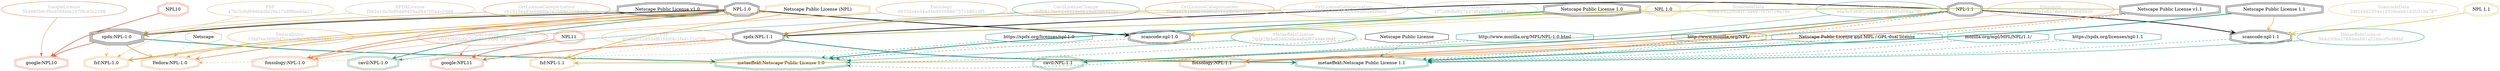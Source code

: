 strict digraph {
    node [shape=box];
    graph [splines=curved];
    3108 [label="SPDXLicense\nf562e1da3bd5dd9459a084700a4c2dd8"
         ,fontcolor=gray
         ,color="#b8bf62"
         ,fillcolor="beige;1"
         ,shape=ellipse];
    3109 [label="spdx:NPL-1.0"
         ,shape=tripleoctagon];
    3110 [label="NPL-1.0"
         ,shape=doubleoctagon];
    3111 [label="Netscape Public License v1.0"
         ,shape=doubleoctagon];
    3115 [label="SPDXLicense\n1f72d8dbdf272279fabfbb19fb81ad5b"
         ,fontcolor=gray
         ,color="#b8bf62"
         ,fillcolor="beige;1"
         ,shape=ellipse];
    3116 [label="spdx:NPL-1.1"
         ,shape=doubleoctagon];
    3117 [label="NPL-1.1"
         ,shape=doubleoctagon];
    3118 [label="Netscape Public License v1.1"
         ,shape=doubleoctagon];
    5746 [label="GoogleLicense\n354865b6cf9a4088bfe2d7f8ce3c2298"
         ,fontcolor=gray
         ,color="#e06f45"
         ,fillcolor="beige;1"
         ,shape=ellipse];
    5747 [label="google:NPL10"
         ,color="#e06f45"
         ,shape=doubleoctagon];
    5748 [label=NPL10
         ,color="#e06f45"
         ,shape=doubleoctagon];
    5749 [label="GoogleLicense\nc02356b2c0c7e3a95934bd7287506b56"
         ,fontcolor=gray
         ,color="#e06f45"
         ,fillcolor="beige;1"
         ,shape=ellipse];
    5750 [label="google:NPL11"
         ,color="#e06f45"
         ,shape=doubleoctagon];
    5751 [label=NPL11
         ,color="#e06f45"
         ,shape=doubleoctagon];
    8197 [label="FedoraEntry\n15bf7ea369f3d7cca3e8ad6e3ae33441"
         ,fontcolor=gray
         ,color="#e09d4b"
         ,fillcolor="beige;1"
         ,shape=ellipse];
    8198 [label="Fedora:NPL-1.0"
         ,color="#e09d4b"
         ,shape=doubleoctagon];
    8199 [label="Netscape Public License"
         ,shape=octagon];
    8200 [label=Netscape
         ,color="#e09d4b"
         ,shape=octagon];
    10346 [label="FSF\n47bc5c6d69dbadfa29a17b8f8bedda21"
          ,fontcolor=gray
          ,color="#deb256"
          ,fillcolor="beige;1"
          ,shape=ellipse];
    10347 [label="fsf:NPL-1.0"
          ,color="#deb256"
          ,shape=doubleoctagon];
    10348 [label="Netscape Public License (NPL)"
          ,color="#deb256"
          ,shape=doubleoctagon];
    10351 [label="FSF\nb099b222d55af81fd0f4c1fa4122e7d9"
          ,fontcolor=gray
          ,color="#deb256"
          ,fillcolor="beige;1"
          ,shape=ellipse];
    10352 [label="fsf:NPL-1.1"
          ,color="#deb256"
          ,shape=doubleoctagon];
    20748 [label="ScancodeData\n5cf983cf229581f75a607f57b719a19e"
          ,fontcolor=gray
          ,color="#dac767"
          ,fillcolor="beige;1"
          ,shape=ellipse];
    20749 [label="scancode:npl-1.0"
          ,shape=doubleoctagon];
    20750 [label="NPL 1.0"
          ,color="#dac767"
          ,shape=doubleoctagon];
    20751 [label="Netscape Public License 1.0"
          ,shape=doubleoctagon];
    20756 [label="ScancodeData\n2df244d2354e12559cebb1b3b31ba787"
          ,fontcolor=gray
          ,color="#dac767"
          ,fillcolor="beige;1"
          ,shape=ellipse];
    20757 [label="scancode:npl-1.1"
          ,shape=doubleoctagon];
    20758 [label="NPL 1.1"
          ,color="#dac767"
          ,shape=doubleoctagon];
    20759 [label="Netscape Public License 1.1"
          ,shape=doubleoctagon];
    26491 [label="Fossology\nd633da4e54ad4b995086b7571b8510f5"
          ,fontcolor=gray
          ,color="#e18745"
          ,fillcolor="beige;1"
          ,shape=ellipse];
    26492 [label="fossology:NPL-1.0"
          ,color="#e18745"
          ,shape=doubleoctagon];
    26622 [label="Fossology\n39e6fd698f2fe1e6378c0c8718685938"
          ,fontcolor=gray
          ,color="#e18745"
          ,fillcolor="beige;1"
          ,shape=ellipse];
    26623 [label="fossology:NPL-1.1"
          ,color="#e18745"
          ,shape=doubleoctagon];
    35101 [label="OrtLicenseCategorization\ncb1515ea83e698f0e7e7569d7569dafe"
          ,fontcolor=gray
          ,color="#e06f45"
          ,fillcolor="beige;1"
          ,shape=ellipse];
    35102 [label="OrtLicenseCategorization\nf0a9a816189dc16d8025152d65e551ad"
          ,fontcolor=gray
          ,color="#e06f45"
          ,fillcolor="beige;1"
          ,shape=ellipse];
    36219 [label="OrtLicenseCategorization\nb988922570705345d2688df02e4f6ece"
          ,fontcolor=gray
          ,color="#e09d4b"
          ,fillcolor="beige;1"
          ,shape=ellipse];
    37273 [label="CavilLicenseChange\n06ff0810ae6d4802de6610cd7883572c"
          ,fontcolor=gray
          ,color="#379469"
          ,fillcolor="beige;1"
          ,shape=ellipse];
    37274 [label="cavil:NPL-1.0"
          ,color="#379469"
          ,shape=doubleoctagon];
    37275 [label="CavilLicenseChange\ne6e5c5369f1cc94ca9304595d084a78f"
          ,fontcolor=gray
          ,color="#379469"
          ,fillcolor="beige;1"
          ,shape=ellipse];
    37276 [label="cavil:NPL-1.1"
          ,color="#379469"
          ,shape=doubleoctagon];
    45927 [label="MetaeffektLicense\n9b4d30be27694ea891a526bcd5cf46bf"
          ,fontcolor=gray
          ,color="#00876c"
          ,fillcolor="beige;1"
          ,shape=ellipse];
    45928 [label="metaeffekt:Netscape Public License 1.1"
          ,color="#00876c"
          ,shape=doubleoctagon];
    45929 [label="http://www.mozilla.org/NPL/"
          ,color="#00876c"
          ,shape=octagon];
    45931 [label="Netscape Public License and MPL / GPL dual license"
          ,color="#00876c"
          ,shape=octagon];
    45932 [label="mozilla.org/mpl/MPL/NPL/1.1/"
          ,color="#00876c"
          ,shape=octagon];
    45933 [label="https://spdx.org/licenses/npl-1.1"
          ,color="#00876c"
          ,shape=octagon];
    45935 [label="MetaeffektLicense\n76d47fb5a836920fe4e83f87494c184f"
          ,fontcolor=gray
          ,color="#00876c"
          ,fillcolor="beige;1"
          ,shape=ellipse];
    45936 [label="metaeffekt:Netscape Public License 1.0"
          ,color="#00876c"
          ,shape=doubleoctagon];
    45937 [label="http://www.mozilla.org/MPL/NPL-1.0.html"
          ,color="#00876c"
          ,shape=octagon];
    45939 [label="https://spdx.org/licenses/npl-1.0"
          ,color="#00876c"
          ,shape=octagon];
    3108 -> 3109 [weight=0.5
                 ,color="#b8bf62"];
    3109 -> 5747 [style=bold
                 ,arrowhead=vee
                 ,weight=0.7
                 ,color="#e06f45"];
    3109 -> 8198 [style=bold
                 ,arrowhead=vee
                 ,weight=0.7
                 ,color="#e09d4b"];
    3109 -> 10347 [style=dashed
                  ,arrowhead=vee
                  ,weight=0.5
                  ,color="#deb256"];
    3109 -> 45936 [style=bold
                  ,arrowhead=vee
                  ,weight=0.7
                  ,color="#00876c"];
    3110 -> 3109 [style=bold
                 ,arrowhead=vee
                 ,weight=0.7];
    3110 -> 8198 [style=bold
                 ,arrowhead=vee
                 ,weight=0.7
                 ,color="#e09d4b"];
    3110 -> 10347 [style=bold
                  ,arrowhead=vee
                  ,weight=0.7
                  ,color="#deb256"];
    3110 -> 20749 [style=bold
                  ,arrowhead=vee
                  ,weight=0.7];
    3110 -> 26492 [style=bold
                  ,arrowhead=vee
                  ,weight=0.7
                  ,color="#e18745"];
    3110 -> 37274 [style=bold
                  ,arrowhead=vee
                  ,weight=0.7
                  ,color="#379469"];
    3110 -> 37274 [style=bold
                  ,arrowhead=vee
                  ,weight=0.7
                  ,color="#379469"];
    3111 -> 3109 [style=bold
                 ,arrowhead=vee
                 ,weight=0.7
                 ,color="#b8bf62"];
    3111 -> 26492 [style=bold
                  ,arrowhead=vee
                  ,weight=0.7
                  ,color="#e18745"];
    3115 -> 3116 [weight=0.5
                 ,color="#b8bf62"];
    3116 -> 5750 [style=bold
                 ,arrowhead=vee
                 ,weight=0.7
                 ,color="#e06f45"];
    3116 -> 10352 [style=dashed
                  ,arrowhead=vee
                  ,weight=0.5
                  ,color="#deb256"];
    3116 -> 45928 [style=bold
                  ,arrowhead=vee
                  ,weight=0.7
                  ,color="#00876c"];
    3117 -> 3116 [style=bold
                 ,arrowhead=vee
                 ,weight=0.7];
    3117 -> 10352 [style=bold
                  ,arrowhead=vee
                  ,weight=0.7
                  ,color="#deb256"];
    3117 -> 20757 [style=bold
                  ,arrowhead=vee
                  ,weight=0.7];
    3117 -> 26623 [style=bold
                  ,arrowhead=vee
                  ,weight=0.7
                  ,color="#e18745"];
    3117 -> 37276 [style=bold
                  ,arrowhead=vee
                  ,weight=0.7
                  ,color="#379469"];
    3117 -> 37276 [style=bold
                  ,arrowhead=vee
                  ,weight=0.7
                  ,color="#379469"];
    3117 -> 45928 [style=dashed
                  ,arrowhead=vee
                  ,weight=0.5
                  ,color="#00876c"];
    3118 -> 3116 [style=bold
                 ,arrowhead=vee
                 ,weight=0.7
                 ,color="#b8bf62"];
    3118 -> 26623 [style=bold
                  ,arrowhead=vee
                  ,weight=0.7
                  ,color="#e18745"];
    3118 -> 45928 [style=dashed
                  ,arrowhead=vee
                  ,weight=0.5
                  ,color="#00876c"];
    5746 -> 5747 [weight=0.5
                 ,color="#e06f45"];
    5748 -> 5747 [style=bold
                 ,arrowhead=vee
                 ,weight=0.7
                 ,color="#e06f45"];
    5749 -> 5750 [weight=0.5
                 ,color="#e06f45"];
    5751 -> 5750 [style=bold
                 ,arrowhead=vee
                 ,weight=0.7
                 ,color="#e06f45"];
    8197 -> 8198 [weight=0.5
                 ,color="#e09d4b"];
    8199 -> 8198 [style=dashed
                 ,arrowhead=vee
                 ,weight=0.5
                 ,color="#e09d4b"];
    8199 -> 45928 [style=dashed
                  ,arrowhead=vee
                  ,weight=0.5
                  ,color="#00876c"];
    8199 -> 45936 [style=dashed
                  ,arrowhead=vee
                  ,weight=0.5
                  ,color="#00876c"];
    8200 -> 8198 [style=dashed
                 ,arrowhead=vee
                 ,weight=0.5
                 ,color="#e09d4b"];
    10346 -> 10347 [weight=0.5
                   ,color="#deb256"];
    10348 -> 10347 [style=bold
                   ,arrowhead=vee
                   ,weight=0.7
                   ,color="#deb256"];
    10348 -> 10352 [style=bold
                   ,arrowhead=vee
                   ,weight=0.7
                   ,color="#deb256"];
    10351 -> 10352 [weight=0.5
                   ,color="#deb256"];
    20748 -> 20749 [weight=0.5
                   ,color="#dac767"];
    20749 -> 45936 [style=dashed
                   ,arrowhead=vee
                   ,weight=0.5
                   ,color="#00876c"];
    20750 -> 20749 [style=bold
                   ,arrowhead=vee
                   ,weight=0.7
                   ,color="#dac767"];
    20751 -> 20749 [style=bold
                   ,arrowhead=vee
                   ,weight=0.7
                   ,color="#dac767"];
    20751 -> 45936 [style=bold
                   ,arrowhead=vee
                   ,weight=0.7
                   ,color="#00876c"];
    20756 -> 20757 [weight=0.5
                   ,color="#dac767"];
    20757 -> 45928 [style=dashed
                   ,arrowhead=vee
                   ,weight=0.5
                   ,color="#00876c"];
    20758 -> 20757 [style=bold
                   ,arrowhead=vee
                   ,weight=0.7
                   ,color="#dac767"];
    20759 -> 20757 [style=bold
                   ,arrowhead=vee
                   ,weight=0.7
                   ,color="#dac767"];
    20759 -> 45928 [style=bold
                   ,arrowhead=vee
                   ,weight=0.7
                   ,color="#00876c"];
    26491 -> 26492 [weight=0.5
                   ,color="#e18745"];
    26622 -> 26623 [weight=0.5
                   ,color="#e18745"];
    35101 -> 3109 [weight=0.5
                  ,color="#e06f45"];
    35102 -> 3116 [weight=0.5
                  ,color="#e06f45"];
    36219 -> 3116 [weight=0.5
                  ,color="#e09d4b"];
    37273 -> 37274 [weight=0.5
                   ,color="#379469"];
    37275 -> 37276 [weight=0.5
                   ,color="#379469"];
    45927 -> 45928 [weight=0.5
                   ,color="#00876c"];
    45929 -> 45928 [style=dashed
                   ,arrowhead=vee
                   ,weight=0.5
                   ,color="#00876c"];
    45931 -> 45928 [style=dashed
                   ,arrowhead=vee
                   ,weight=0.5
                   ,color="#00876c"];
    45932 -> 45928 [style=dashed
                   ,arrowhead=vee
                   ,weight=0.5
                   ,color="#00876c"];
    45933 -> 45928 [style=dashed
                   ,arrowhead=vee
                   ,weight=0.5
                   ,color="#00876c"];
    45935 -> 45936 [weight=0.5
                   ,color="#00876c"];
    45937 -> 45936 [style=dashed
                   ,arrowhead=vee
                   ,weight=0.5
                   ,color="#00876c"];
    45939 -> 45936 [style=dashed
                   ,arrowhead=vee
                   ,weight=0.5
                   ,color="#00876c"];
}
